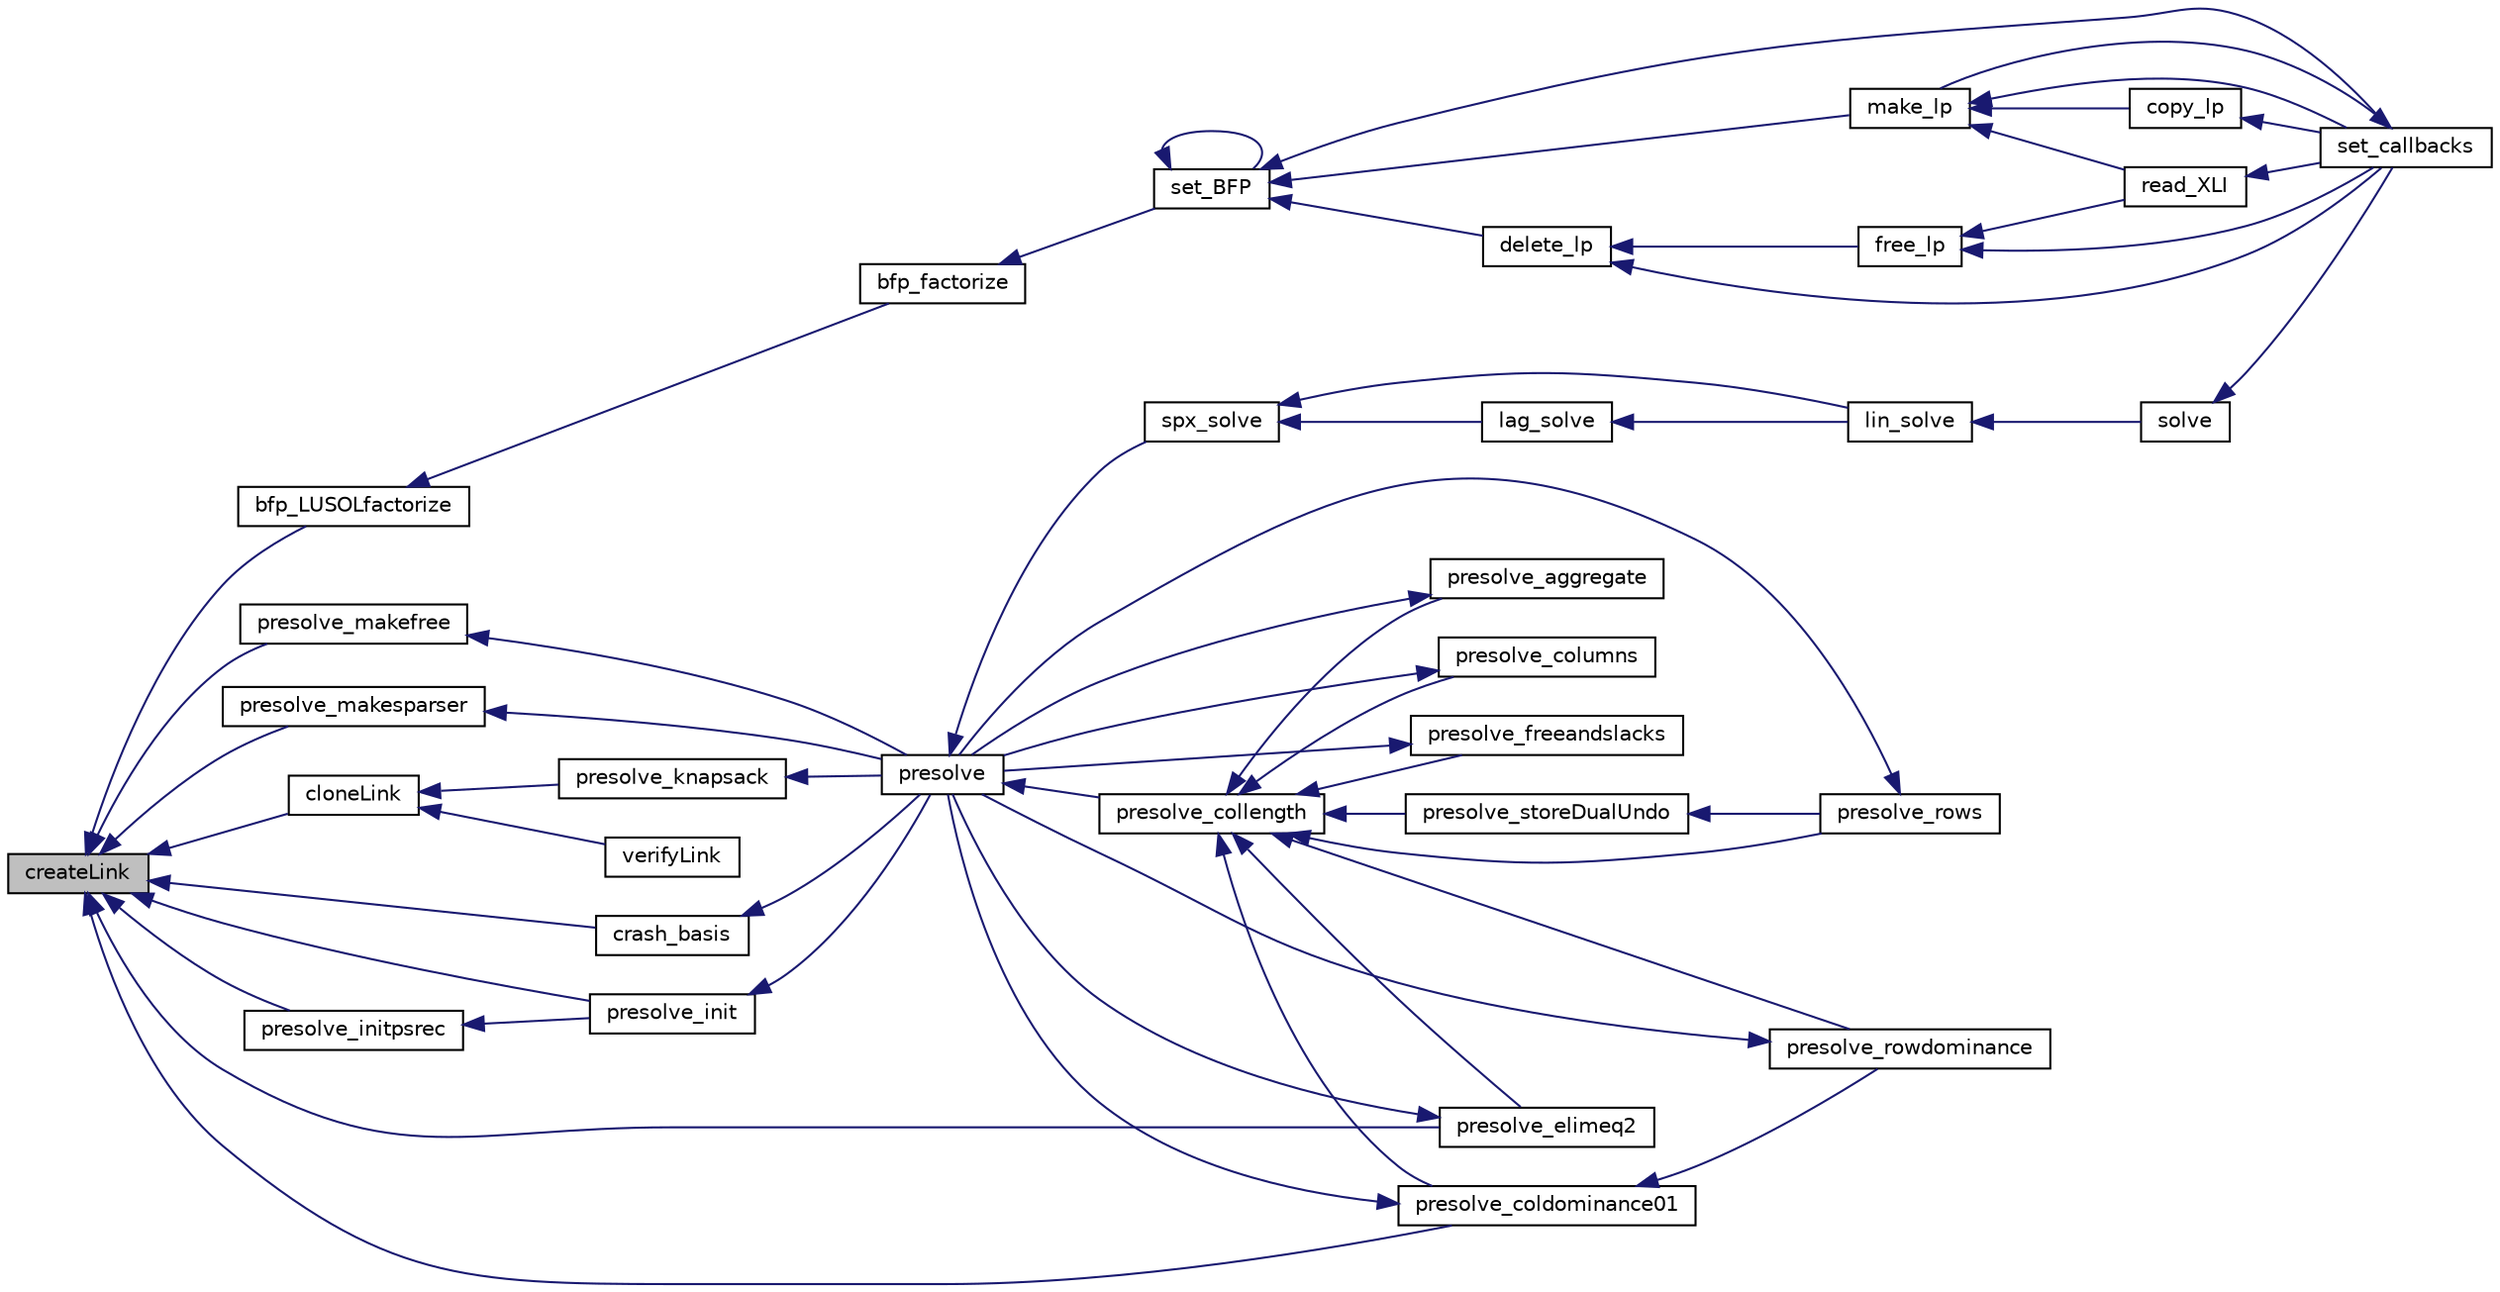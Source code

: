 digraph "createLink"
{
  edge [fontname="Helvetica",fontsize="10",labelfontname="Helvetica",labelfontsize="10"];
  node [fontname="Helvetica",fontsize="10",shape=record];
  rankdir="LR";
  Node840 [label="createLink",height=0.2,width=0.4,color="black", fillcolor="grey75", style="filled", fontcolor="black"];
  Node840 -> Node841 [dir="back",color="midnightblue",fontsize="10",style="solid",fontname="Helvetica"];
  Node841 [label="bfp_LUSOLfactorize",height=0.2,width=0.4,color="black", fillcolor="white", style="filled",URL="$d5/df4/lp___l_u_s_o_l_8c.html#af0a052333c0bdc8882f37c86cb9670b6"];
  Node841 -> Node842 [dir="back",color="midnightblue",fontsize="10",style="solid",fontname="Helvetica"];
  Node842 [label="bfp_factorize",height=0.2,width=0.4,color="black", fillcolor="white", style="filled",URL="$d5/df4/lp___l_u_s_o_l_8c.html#a47ed1e4a1148a3a171a69cb7472c4df7"];
  Node842 -> Node843 [dir="back",color="midnightblue",fontsize="10",style="solid",fontname="Helvetica"];
  Node843 [label="set_BFP",height=0.2,width=0.4,color="black", fillcolor="white", style="filled",URL="$df/df7/lp__lib_8h.html#a87fe168b71b0be133c124282e90089bd"];
  Node843 -> Node844 [dir="back",color="midnightblue",fontsize="10",style="solid",fontname="Helvetica"];
  Node844 [label="make_lp",height=0.2,width=0.4,color="black", fillcolor="white", style="filled",URL="$df/df7/lp__lib_8h.html#a68a0333d84dd944f67e2a0ec72e346a9"];
  Node844 -> Node845 [dir="back",color="midnightblue",fontsize="10",style="solid",fontname="Helvetica"];
  Node845 [label="copy_lp",height=0.2,width=0.4,color="black", fillcolor="white", style="filled",URL="$df/df7/lp__lib_8h.html#aca83ecdbc200b414db491306f3070ae9"];
  Node845 -> Node846 [dir="back",color="midnightblue",fontsize="10",style="solid",fontname="Helvetica"];
  Node846 [label="set_callbacks",height=0.2,width=0.4,color="black", fillcolor="white", style="filled",URL="$df/df7/lp__lib_8h.html#a929e8acb9704f61e16927c915c15cd07"];
  Node846 -> Node844 [dir="back",color="midnightblue",fontsize="10",style="solid",fontname="Helvetica"];
  Node844 -> Node846 [dir="back",color="midnightblue",fontsize="10",style="solid",fontname="Helvetica"];
  Node844 -> Node847 [dir="back",color="midnightblue",fontsize="10",style="solid",fontname="Helvetica"];
  Node847 [label="read_XLI",height=0.2,width=0.4,color="black", fillcolor="white", style="filled",URL="$df/df7/lp__lib_8h.html#a351dd803960ab0dae2b39f2c65d3a58d"];
  Node847 -> Node846 [dir="back",color="midnightblue",fontsize="10",style="solid",fontname="Helvetica"];
  Node843 -> Node848 [dir="back",color="midnightblue",fontsize="10",style="solid",fontname="Helvetica"];
  Node848 [label="delete_lp",height=0.2,width=0.4,color="black", fillcolor="white", style="filled",URL="$df/df7/lp__lib_8h.html#af9cd97825f0cd436b3c3fc3bdf1c82b8"];
  Node848 -> Node849 [dir="back",color="midnightblue",fontsize="10",style="solid",fontname="Helvetica"];
  Node849 [label="free_lp",height=0.2,width=0.4,color="black", fillcolor="white", style="filled",URL="$df/df7/lp__lib_8h.html#a8ea5effebbfa9ce4844bb713471a7aa1"];
  Node849 -> Node846 [dir="back",color="midnightblue",fontsize="10",style="solid",fontname="Helvetica"];
  Node849 -> Node847 [dir="back",color="midnightblue",fontsize="10",style="solid",fontname="Helvetica"];
  Node848 -> Node846 [dir="back",color="midnightblue",fontsize="10",style="solid",fontname="Helvetica"];
  Node843 -> Node846 [dir="back",color="midnightblue",fontsize="10",style="solid",fontname="Helvetica"];
  Node843 -> Node843 [dir="back",color="midnightblue",fontsize="10",style="solid",fontname="Helvetica"];
  Node840 -> Node850 [dir="back",color="midnightblue",fontsize="10",style="solid",fontname="Helvetica"];
  Node850 [label="crash_basis",height=0.2,width=0.4,color="black", fillcolor="white", style="filled",URL="$dd/dd7/lp__crash_8h.html#a355ad817df59a533447559170e0debcb"];
  Node850 -> Node851 [dir="back",color="midnightblue",fontsize="10",style="solid",fontname="Helvetica"];
  Node851 [label="presolve",height=0.2,width=0.4,color="black", fillcolor="white", style="filled",URL="$da/dae/lp__presolve_8h.html#a63c9f891fb867de51e44d08313fdd585"];
  Node851 -> Node852 [dir="back",color="midnightblue",fontsize="10",style="solid",fontname="Helvetica"];
  Node852 [label="presolve_collength",height=0.2,width=0.4,color="black", fillcolor="white", style="filled",URL="$da/dae/lp__presolve_8h.html#a58b595e285879c5d2996a0a6247d9389"];
  Node852 -> Node853 [dir="back",color="midnightblue",fontsize="10",style="solid",fontname="Helvetica"];
  Node853 [label="presolve_storeDualUndo",height=0.2,width=0.4,color="black", fillcolor="white", style="filled",URL="$d3/da5/lp__presolve_8c.html#a1aba0570d1275e34fbd173aa558c4c14"];
  Node853 -> Node854 [dir="back",color="midnightblue",fontsize="10",style="solid",fontname="Helvetica"];
  Node854 [label="presolve_rows",height=0.2,width=0.4,color="black", fillcolor="white", style="filled",URL="$d3/da5/lp__presolve_8c.html#a93c32e563cfede02af08bd1a3d46bd6d"];
  Node854 -> Node851 [dir="back",color="midnightblue",fontsize="10",style="solid",fontname="Helvetica"];
  Node852 -> Node855 [dir="back",color="midnightblue",fontsize="10",style="solid",fontname="Helvetica"];
  Node855 [label="presolve_elimeq2",height=0.2,width=0.4,color="black", fillcolor="white", style="filled",URL="$d3/da5/lp__presolve_8c.html#a7844c56aa332fe22274fffac21b497b8"];
  Node855 -> Node851 [dir="back",color="midnightblue",fontsize="10",style="solid",fontname="Helvetica"];
  Node852 -> Node856 [dir="back",color="midnightblue",fontsize="10",style="solid",fontname="Helvetica"];
  Node856 [label="presolve_rowdominance",height=0.2,width=0.4,color="black", fillcolor="white", style="filled",URL="$d3/da5/lp__presolve_8c.html#a7e03acd96990d99539251375f7faff4a"];
  Node856 -> Node851 [dir="back",color="midnightblue",fontsize="10",style="solid",fontname="Helvetica"];
  Node852 -> Node857 [dir="back",color="midnightblue",fontsize="10",style="solid",fontname="Helvetica"];
  Node857 [label="presolve_coldominance01",height=0.2,width=0.4,color="black", fillcolor="white", style="filled",URL="$d3/da5/lp__presolve_8c.html#a38ba8dae4e0bbdd4ab2ab77f7d146596"];
  Node857 -> Node856 [dir="back",color="midnightblue",fontsize="10",style="solid",fontname="Helvetica"];
  Node857 -> Node851 [dir="back",color="midnightblue",fontsize="10",style="solid",fontname="Helvetica"];
  Node852 -> Node858 [dir="back",color="midnightblue",fontsize="10",style="solid",fontname="Helvetica"];
  Node858 [label="presolve_aggregate",height=0.2,width=0.4,color="black", fillcolor="white", style="filled",URL="$d3/da5/lp__presolve_8c.html#accb9e4202e7222ff4aba91e3c15efa73"];
  Node858 -> Node851 [dir="back",color="midnightblue",fontsize="10",style="solid",fontname="Helvetica"];
  Node852 -> Node859 [dir="back",color="midnightblue",fontsize="10",style="solid",fontname="Helvetica"];
  Node859 [label="presolve_columns",height=0.2,width=0.4,color="black", fillcolor="white", style="filled",URL="$d3/da5/lp__presolve_8c.html#ada5e067bb25106a6d8ecd75d23be8600"];
  Node859 -> Node851 [dir="back",color="midnightblue",fontsize="10",style="solid",fontname="Helvetica"];
  Node852 -> Node860 [dir="back",color="midnightblue",fontsize="10",style="solid",fontname="Helvetica"];
  Node860 [label="presolve_freeandslacks",height=0.2,width=0.4,color="black", fillcolor="white", style="filled",URL="$d3/da5/lp__presolve_8c.html#a62d34320b14c8946670a7fc73a04828a"];
  Node860 -> Node851 [dir="back",color="midnightblue",fontsize="10",style="solid",fontname="Helvetica"];
  Node852 -> Node854 [dir="back",color="midnightblue",fontsize="10",style="solid",fontname="Helvetica"];
  Node851 -> Node861 [dir="back",color="midnightblue",fontsize="10",style="solid",fontname="Helvetica"];
  Node861 [label="spx_solve",height=0.2,width=0.4,color="black", fillcolor="white", style="filled",URL="$d1/d0a/lp__simplex_8h.html#a3effc8b68c1fb21095e7324d83d0dbf7"];
  Node861 -> Node862 [dir="back",color="midnightblue",fontsize="10",style="solid",fontname="Helvetica"];
  Node862 [label="lag_solve",height=0.2,width=0.4,color="black", fillcolor="white", style="filled",URL="$d1/d0a/lp__simplex_8h.html#a320e9e82c06466267a7cb7844c7767b8"];
  Node862 -> Node863 [dir="back",color="midnightblue",fontsize="10",style="solid",fontname="Helvetica"];
  Node863 [label="lin_solve",height=0.2,width=0.4,color="black", fillcolor="white", style="filled",URL="$d1/d0a/lp__simplex_8h.html#a794b0beb471eb7ece9a694717b65b947"];
  Node863 -> Node864 [dir="back",color="midnightblue",fontsize="10",style="solid",fontname="Helvetica"];
  Node864 [label="solve",height=0.2,width=0.4,color="black", fillcolor="white", style="filled",URL="$df/df7/lp__lib_8h.html#a0f4da3a192397e77e6fe92704d4fad3f"];
  Node864 -> Node846 [dir="back",color="midnightblue",fontsize="10",style="solid",fontname="Helvetica"];
  Node861 -> Node863 [dir="back",color="midnightblue",fontsize="10",style="solid",fontname="Helvetica"];
  Node840 -> Node855 [dir="back",color="midnightblue",fontsize="10",style="solid",fontname="Helvetica"];
  Node840 -> Node865 [dir="back",color="midnightblue",fontsize="10",style="solid",fontname="Helvetica"];
  Node865 [label="presolve_initpsrec",height=0.2,width=0.4,color="black", fillcolor="white", style="filled",URL="$d3/da5/lp__presolve_8c.html#a8487f403bb5f0fa80dceca0dadd38584"];
  Node865 -> Node866 [dir="back",color="midnightblue",fontsize="10",style="solid",fontname="Helvetica"];
  Node866 [label="presolve_init",height=0.2,width=0.4,color="black", fillcolor="white", style="filled",URL="$da/dae/lp__presolve_8h.html#a854fa4c78231c9e385b30fa1b0b6b89a"];
  Node866 -> Node851 [dir="back",color="midnightblue",fontsize="10",style="solid",fontname="Helvetica"];
  Node840 -> Node866 [dir="back",color="midnightblue",fontsize="10",style="solid",fontname="Helvetica"];
  Node840 -> Node867 [dir="back",color="midnightblue",fontsize="10",style="solid",fontname="Helvetica"];
  Node867 [label="presolve_makefree",height=0.2,width=0.4,color="black", fillcolor="white", style="filled",URL="$d3/da5/lp__presolve_8c.html#ac1d287e93ea52c0555747b2fe319e8cc"];
  Node867 -> Node851 [dir="back",color="midnightblue",fontsize="10",style="solid",fontname="Helvetica"];
  Node840 -> Node857 [dir="back",color="midnightblue",fontsize="10",style="solid",fontname="Helvetica"];
  Node840 -> Node868 [dir="back",color="midnightblue",fontsize="10",style="solid",fontname="Helvetica"];
  Node868 [label="presolve_makesparser",height=0.2,width=0.4,color="black", fillcolor="white", style="filled",URL="$d3/da5/lp__presolve_8c.html#a6e9e22d3935146700d9e23ce9ef6f7e9"];
  Node868 -> Node851 [dir="back",color="midnightblue",fontsize="10",style="solid",fontname="Helvetica"];
  Node840 -> Node869 [dir="back",color="midnightblue",fontsize="10",style="solid",fontname="Helvetica"];
  Node869 [label="cloneLink",height=0.2,width=0.4,color="black", fillcolor="white", style="filled",URL="$d0/da2/lp__utils_8h.html#a6d982020a53f0231f9e77317f448eaac"];
  Node869 -> Node870 [dir="back",color="midnightblue",fontsize="10",style="solid",fontname="Helvetica"];
  Node870 [label="presolve_knapsack",height=0.2,width=0.4,color="black", fillcolor="white", style="filled",URL="$d3/da5/lp__presolve_8c.html#a02ce33a1316370ea8b5b72491f7fbc6f"];
  Node870 -> Node851 [dir="back",color="midnightblue",fontsize="10",style="solid",fontname="Helvetica"];
  Node869 -> Node871 [dir="back",color="midnightblue",fontsize="10",style="solid",fontname="Helvetica"];
  Node871 [label="verifyLink",height=0.2,width=0.4,color="black", fillcolor="white", style="filled",URL="$d0/da2/lp__utils_8h.html#aa79c8e4642e99690361beddd8203ea93"];
}
